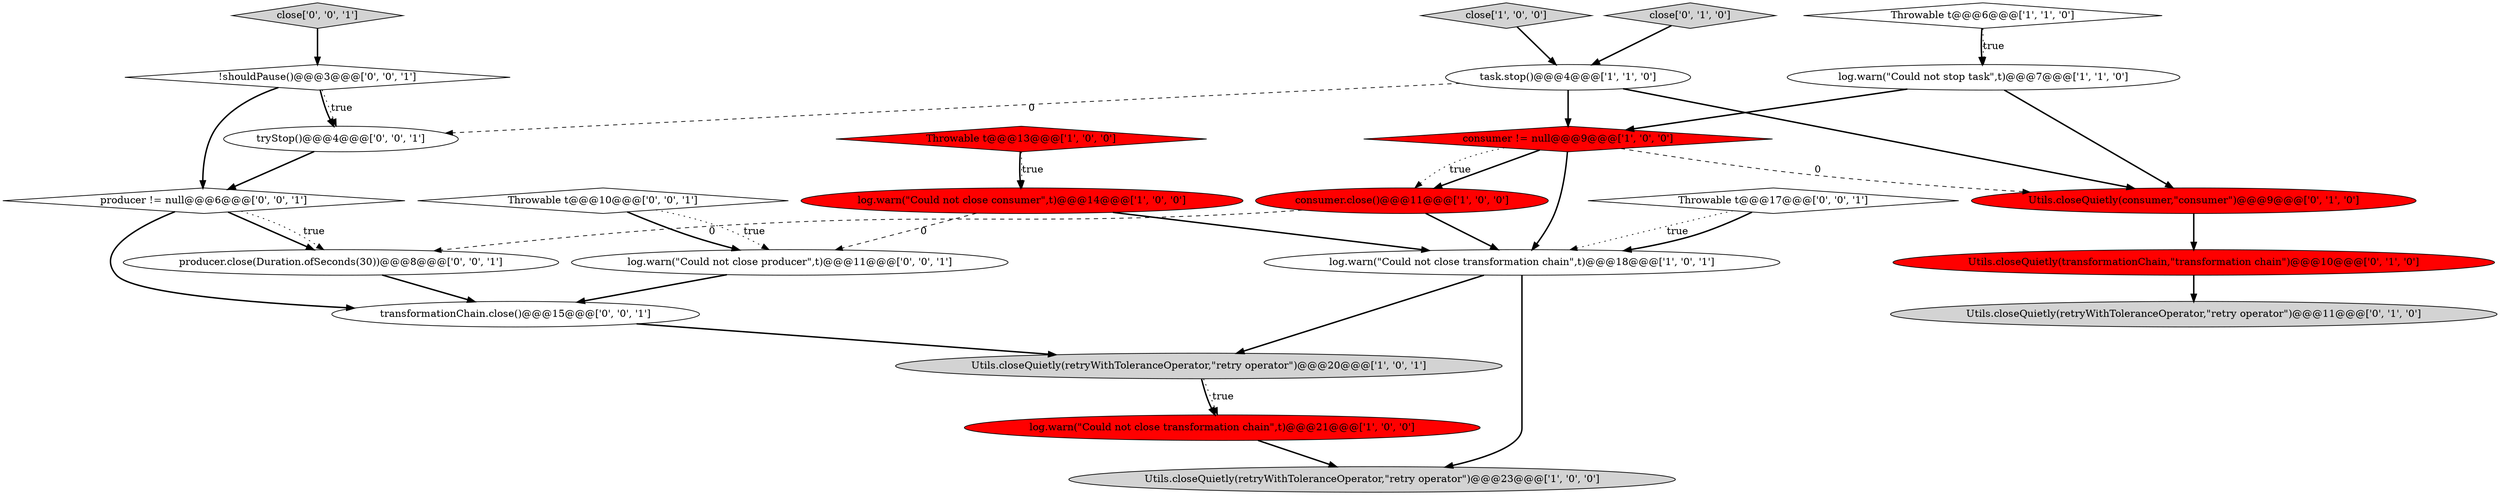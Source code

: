 digraph {
24 [style = filled, label = "close['0', '0', '1']", fillcolor = lightgray, shape = diamond image = "AAA0AAABBB3BBB"];
10 [style = filled, label = "log.warn(\"Could not close transformation chain\",t)@@@21@@@['1', '0', '0']", fillcolor = red, shape = ellipse image = "AAA1AAABBB1BBB"];
20 [style = filled, label = "log.warn(\"Could not close producer\",t)@@@11@@@['0', '0', '1']", fillcolor = white, shape = ellipse image = "AAA0AAABBB3BBB"];
23 [style = filled, label = "!shouldPause()@@@3@@@['0', '0', '1']", fillcolor = white, shape = diamond image = "AAA0AAABBB3BBB"];
13 [style = filled, label = "Utils.closeQuietly(transformationChain,\"transformation chain\")@@@10@@@['0', '1', '0']", fillcolor = red, shape = ellipse image = "AAA1AAABBB2BBB"];
21 [style = filled, label = "transformationChain.close()@@@15@@@['0', '0', '1']", fillcolor = white, shape = ellipse image = "AAA0AAABBB3BBB"];
22 [style = filled, label = "producer != null@@@6@@@['0', '0', '1']", fillcolor = white, shape = diamond image = "AAA0AAABBB3BBB"];
1 [style = filled, label = "consumer.close()@@@11@@@['1', '0', '0']", fillcolor = red, shape = ellipse image = "AAA1AAABBB1BBB"];
3 [style = filled, label = "Throwable t@@@6@@@['1', '1', '0']", fillcolor = white, shape = diamond image = "AAA0AAABBB1BBB"];
18 [style = filled, label = "tryStop()@@@4@@@['0', '0', '1']", fillcolor = white, shape = ellipse image = "AAA0AAABBB3BBB"];
17 [style = filled, label = "Throwable t@@@17@@@['0', '0', '1']", fillcolor = white, shape = diamond image = "AAA0AAABBB3BBB"];
16 [style = filled, label = "producer.close(Duration.ofSeconds(30))@@@8@@@['0', '0', '1']", fillcolor = white, shape = ellipse image = "AAA0AAABBB3BBB"];
4 [style = filled, label = "log.warn(\"Could not close transformation chain\",t)@@@18@@@['1', '0', '1']", fillcolor = white, shape = ellipse image = "AAA0AAABBB1BBB"];
8 [style = filled, label = "log.warn(\"Could not stop task\",t)@@@7@@@['1', '1', '0']", fillcolor = white, shape = ellipse image = "AAA0AAABBB1BBB"];
12 [style = filled, label = "Utils.closeQuietly(retryWithToleranceOperator,\"retry operator\")@@@11@@@['0', '1', '0']", fillcolor = lightgray, shape = ellipse image = "AAA0AAABBB2BBB"];
14 [style = filled, label = "close['0', '1', '0']", fillcolor = lightgray, shape = diamond image = "AAA0AAABBB2BBB"];
15 [style = filled, label = "Utils.closeQuietly(consumer,\"consumer\")@@@9@@@['0', '1', '0']", fillcolor = red, shape = ellipse image = "AAA1AAABBB2BBB"];
5 [style = filled, label = "Utils.closeQuietly(retryWithToleranceOperator,\"retry operator\")@@@23@@@['1', '0', '0']", fillcolor = lightgray, shape = ellipse image = "AAA0AAABBB1BBB"];
9 [style = filled, label = "close['1', '0', '0']", fillcolor = lightgray, shape = diamond image = "AAA0AAABBB1BBB"];
6 [style = filled, label = "task.stop()@@@4@@@['1', '1', '0']", fillcolor = white, shape = ellipse image = "AAA0AAABBB1BBB"];
7 [style = filled, label = "consumer != null@@@9@@@['1', '0', '0']", fillcolor = red, shape = diamond image = "AAA1AAABBB1BBB"];
0 [style = filled, label = "Throwable t@@@13@@@['1', '0', '0']", fillcolor = red, shape = diamond image = "AAA1AAABBB1BBB"];
11 [style = filled, label = "log.warn(\"Could not close consumer\",t)@@@14@@@['1', '0', '0']", fillcolor = red, shape = ellipse image = "AAA1AAABBB1BBB"];
2 [style = filled, label = "Utils.closeQuietly(retryWithToleranceOperator,\"retry operator\")@@@20@@@['1', '0', '1']", fillcolor = lightgray, shape = ellipse image = "AAA0AAABBB1BBB"];
19 [style = filled, label = "Throwable t@@@10@@@['0', '0', '1']", fillcolor = white, shape = diamond image = "AAA0AAABBB3BBB"];
1->4 [style = bold, label=""];
15->13 [style = bold, label=""];
7->1 [style = bold, label=""];
11->20 [style = dashed, label="0"];
8->15 [style = bold, label=""];
22->16 [style = bold, label=""];
17->4 [style = dotted, label="true"];
19->20 [style = dotted, label="true"];
19->20 [style = bold, label=""];
11->4 [style = bold, label=""];
17->4 [style = bold, label=""];
22->21 [style = bold, label=""];
0->11 [style = bold, label=""];
4->2 [style = bold, label=""];
7->4 [style = bold, label=""];
2->10 [style = bold, label=""];
6->15 [style = bold, label=""];
8->7 [style = bold, label=""];
9->6 [style = bold, label=""];
21->2 [style = bold, label=""];
6->18 [style = dashed, label="0"];
20->21 [style = bold, label=""];
18->22 [style = bold, label=""];
13->12 [style = bold, label=""];
23->22 [style = bold, label=""];
10->5 [style = bold, label=""];
23->18 [style = dotted, label="true"];
1->16 [style = dashed, label="0"];
16->21 [style = bold, label=""];
3->8 [style = bold, label=""];
22->16 [style = dotted, label="true"];
7->15 [style = dashed, label="0"];
6->7 [style = bold, label=""];
7->1 [style = dotted, label="true"];
3->8 [style = dotted, label="true"];
0->11 [style = dotted, label="true"];
4->5 [style = bold, label=""];
14->6 [style = bold, label=""];
23->18 [style = bold, label=""];
2->10 [style = dotted, label="true"];
24->23 [style = bold, label=""];
}
